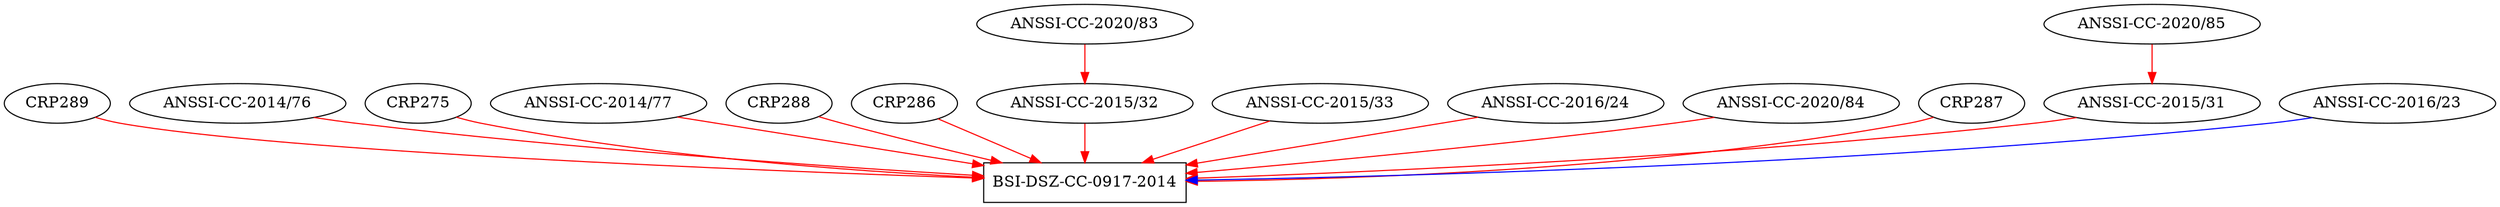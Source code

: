 digraph {
	# nodes
	09172014 [label="BSI-DSZ-CC-0917-2014"] [shape=box]
	289 [label="CRP289"]
	201476 [label="ANSSI-CC-2014/76"]
	275 [label="CRP275"]
	201477 [label="ANSSI-CC-2014/77"]
	288 [label="CRP288"]
	286 [label="CRP286"]
	201532 [label="ANSSI-CC-2015/32"]
	201533 [label="ANSSI-CC-2015/33"]
	201624 [label="ANSSI-CC-2016/24"]
	202084 [label="ANSSI-CC-2020/84"]
	287 [label="CRP287"]
	201531 [label="ANSSI-CC-2015/31"]
	201623 [label="ANSSI-CC-2016/23"]
	201531 [label="ANSSI-CC-2015/31"]
	201532 [label="ANSSI-CC-2015/32"]
	202085 [label="ANSSI-CC-2020/85"]
	202083 [label="ANSSI-CC-2020/83"]

	# edges
	289 -> 09172014 [color=red]
	201476 -> 09172014 [color=red]
	275 -> 09172014 [color=red]
	201477 -> 09172014 [color=red]
	288 -> 09172014 [color=red]
	286 -> 09172014 [color=red]
	201532 -> 09172014 [color=red]
	201533 -> 09172014 [color=red]
	201624 -> 09172014 [color=red]
	202084 -> 09172014 [color=red]
	287 -> 09172014 [color=red]
	201531 -> 09172014 [color=red]
	201623 -> 09172014 [color=blue]

	202083 -> 201532 [color=red]
	202085 -> 201531 [color=red]
}
